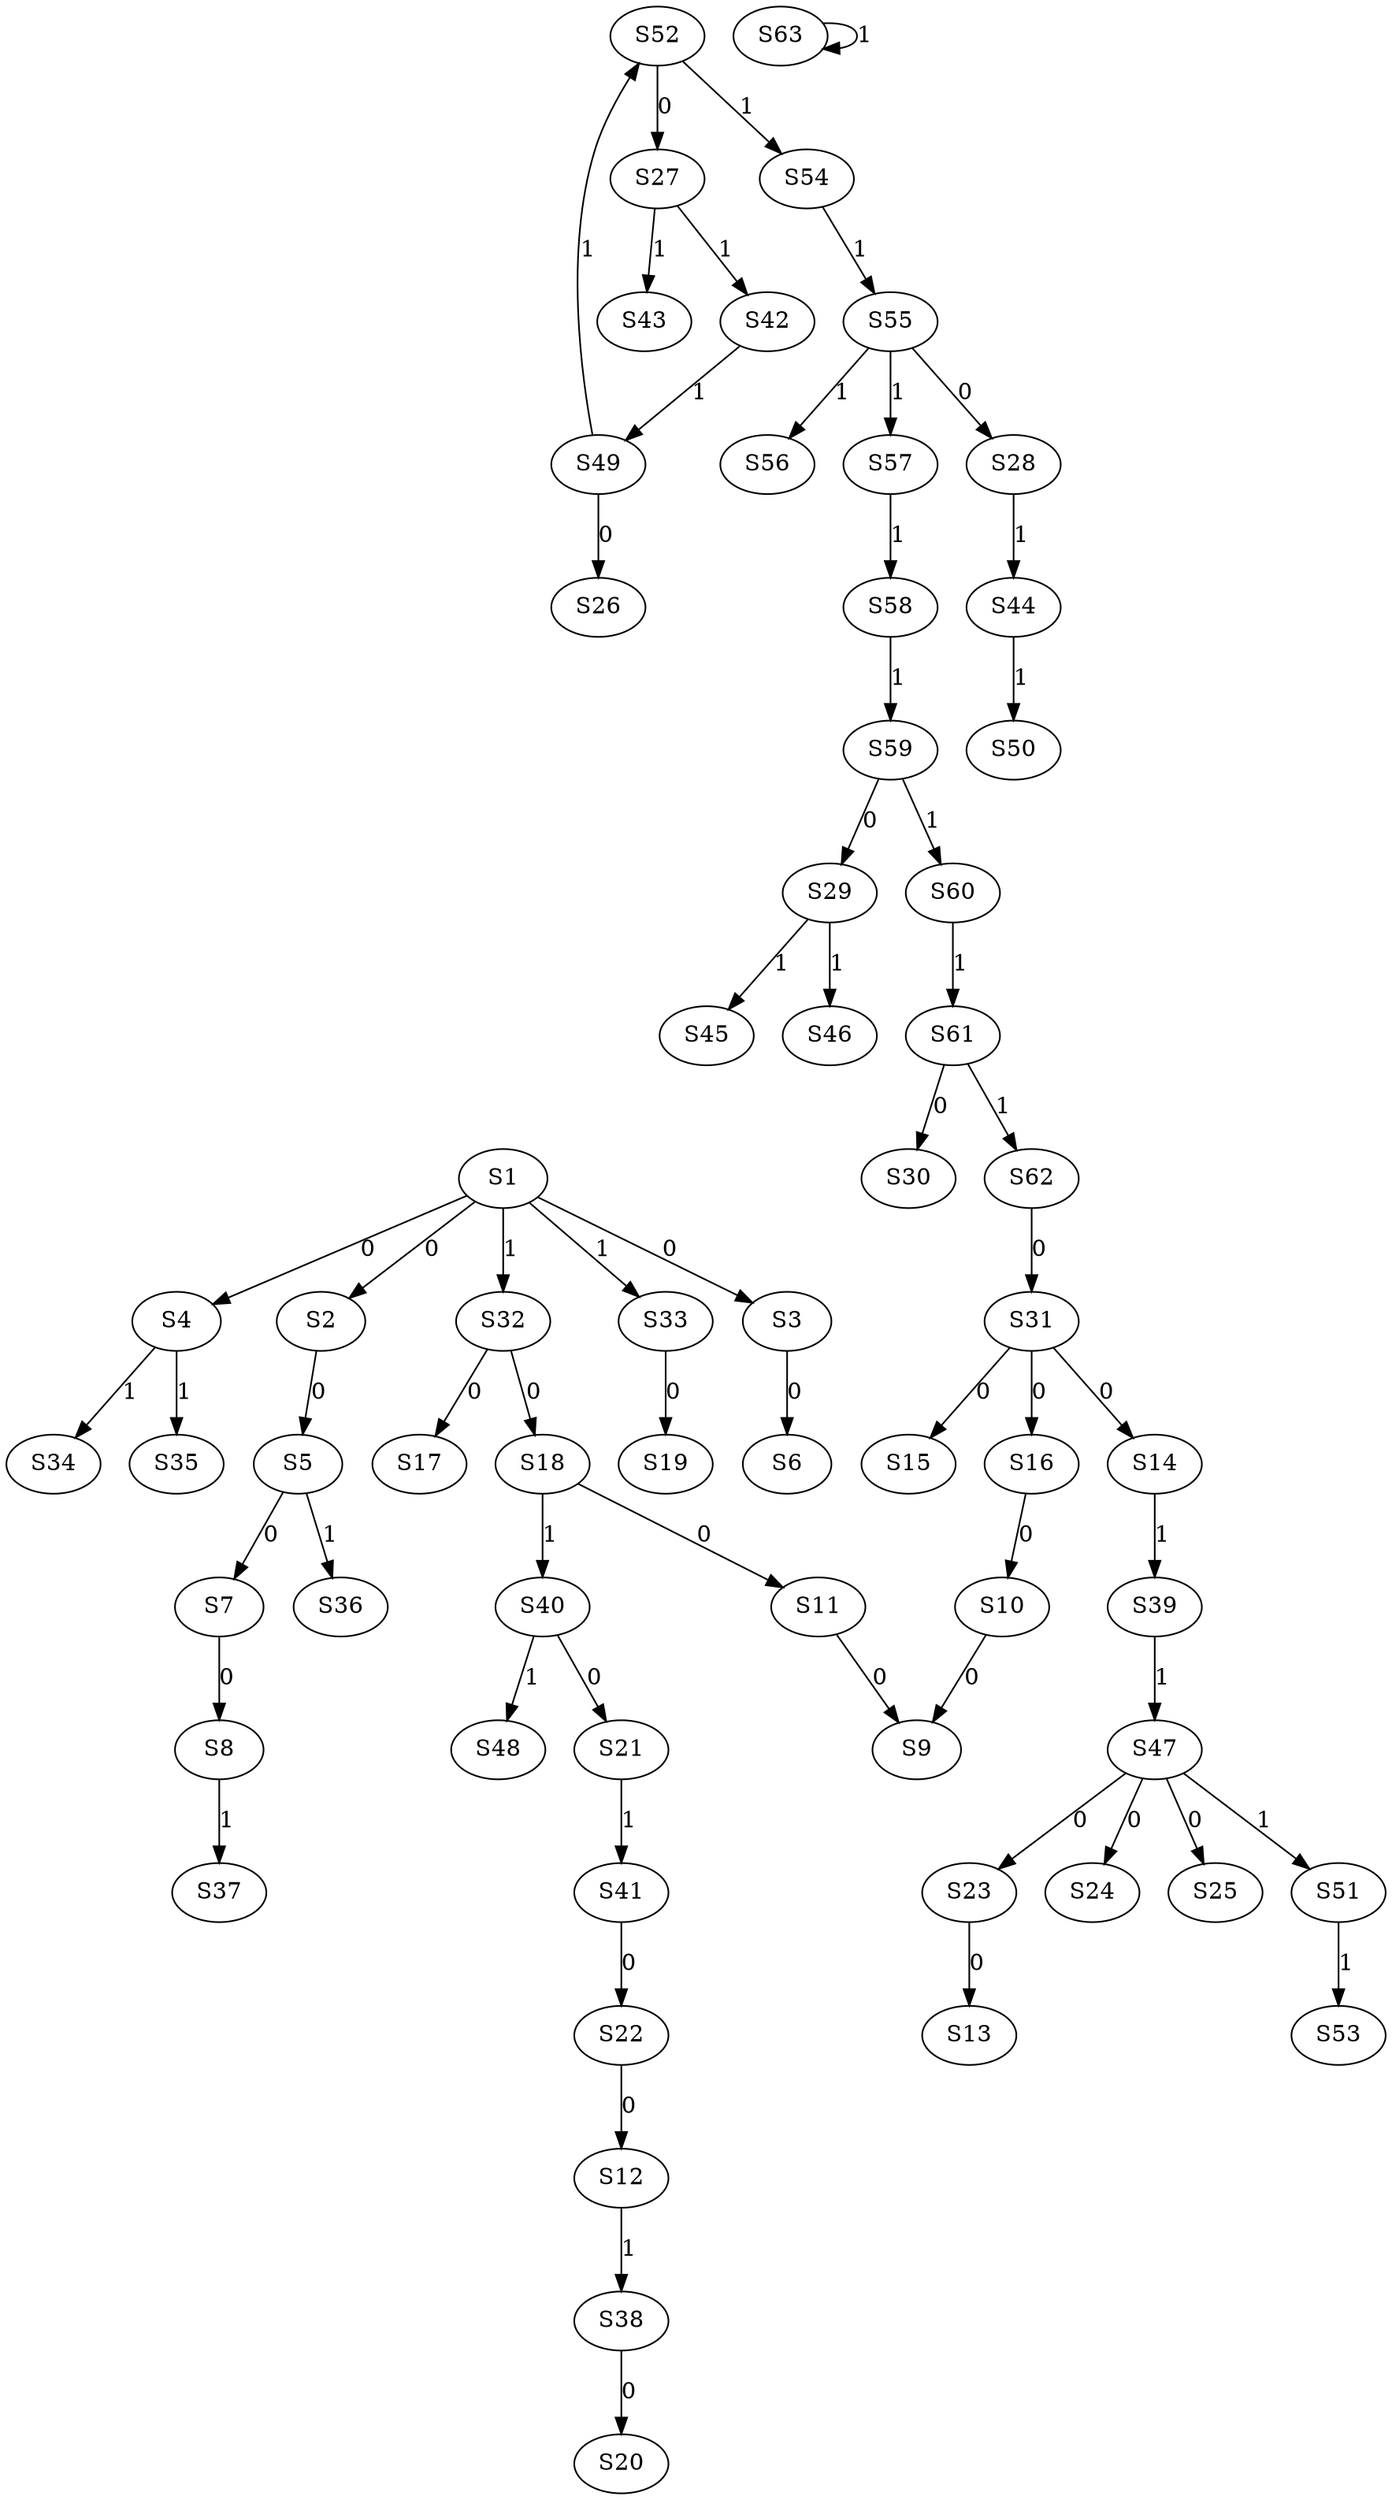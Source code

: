 strict digraph {
	S1 -> S2 [ label = 0 ];
	S1 -> S3 [ label = 0 ];
	S1 -> S4 [ label = 0 ];
	S2 -> S5 [ label = 0 ];
	S3 -> S6 [ label = 0 ];
	S5 -> S7 [ label = 0 ];
	S7 -> S8 [ label = 0 ];
	S10 -> S9 [ label = 0 ];
	S16 -> S10 [ label = 0 ];
	S18 -> S11 [ label = 0 ];
	S22 -> S12 [ label = 0 ];
	S23 -> S13 [ label = 0 ];
	S31 -> S14 [ label = 0 ];
	S31 -> S15 [ label = 0 ];
	S31 -> S16 [ label = 0 ];
	S32 -> S17 [ label = 0 ];
	S32 -> S18 [ label = 0 ];
	S33 -> S19 [ label = 0 ];
	S38 -> S20 [ label = 0 ];
	S40 -> S21 [ label = 0 ];
	S41 -> S22 [ label = 0 ];
	S47 -> S23 [ label = 0 ];
	S47 -> S24 [ label = 0 ];
	S47 -> S25 [ label = 0 ];
	S49 -> S26 [ label = 0 ];
	S52 -> S27 [ label = 0 ];
	S55 -> S28 [ label = 0 ];
	S59 -> S29 [ label = 0 ];
	S61 -> S30 [ label = 0 ];
	S62 -> S31 [ label = 0 ];
	S1 -> S32 [ label = 1 ];
	S1 -> S33 [ label = 1 ];
	S4 -> S34 [ label = 1 ];
	S4 -> S35 [ label = 1 ];
	S5 -> S36 [ label = 1 ];
	S8 -> S37 [ label = 1 ];
	S12 -> S38 [ label = 1 ];
	S14 -> S39 [ label = 1 ];
	S18 -> S40 [ label = 1 ];
	S21 -> S41 [ label = 1 ];
	S27 -> S42 [ label = 1 ];
	S27 -> S43 [ label = 1 ];
	S28 -> S44 [ label = 1 ];
	S29 -> S45 [ label = 1 ];
	S29 -> S46 [ label = 1 ];
	S39 -> S47 [ label = 1 ];
	S40 -> S48 [ label = 1 ];
	S42 -> S49 [ label = 1 ];
	S44 -> S50 [ label = 1 ];
	S47 -> S51 [ label = 1 ];
	S49 -> S52 [ label = 1 ];
	S51 -> S53 [ label = 1 ];
	S52 -> S54 [ label = 1 ];
	S54 -> S55 [ label = 1 ];
	S55 -> S56 [ label = 1 ];
	S55 -> S57 [ label = 1 ];
	S57 -> S58 [ label = 1 ];
	S58 -> S59 [ label = 1 ];
	S59 -> S60 [ label = 1 ];
	S60 -> S61 [ label = 1 ];
	S61 -> S62 [ label = 1 ];
	S63 -> S63 [ label = 1 ];
	S11 -> S9 [ label = 0 ];
}